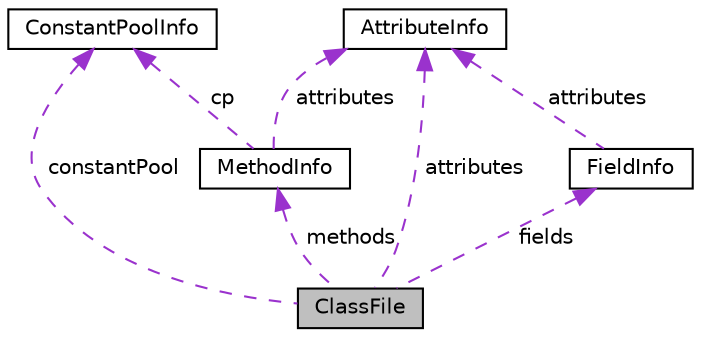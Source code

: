 digraph "ClassFile"
{
 // LATEX_PDF_SIZE
  edge [fontname="Helvetica",fontsize="10",labelfontname="Helvetica",labelfontsize="10"];
  node [fontname="Helvetica",fontsize="10",shape=record];
  Node1 [label="ClassFile",height=0.2,width=0.4,color="black", fillcolor="grey75", style="filled", fontcolor="black",tooltip="Strutura pra representar o .class."];
  Node2 -> Node1 [dir="back",color="darkorchid3",fontsize="10",style="dashed",label=" constantPool" ,fontname="Helvetica"];
  Node2 [label="ConstantPoolInfo",height=0.2,width=0.4,color="black", fillcolor="white", style="filled",URL="$struct_constant_pool_info.html",tooltip="Estrutura base de todos os constant Pool."];
  Node3 -> Node1 [dir="back",color="darkorchid3",fontsize="10",style="dashed",label=" attributes" ,fontname="Helvetica"];
  Node3 [label="AttributeInfo",height=0.2,width=0.4,color="black", fillcolor="white", style="filled",URL="$struct_attribute_info.html",tooltip=" "];
  Node4 -> Node1 [dir="back",color="darkorchid3",fontsize="10",style="dashed",label=" fields" ,fontname="Helvetica"];
  Node4 [label="FieldInfo",height=0.2,width=0.4,color="black", fillcolor="white", style="filled",URL="$struct_field_info.html",tooltip="Estrutura que armazena os dados de um campo."];
  Node3 -> Node4 [dir="back",color="darkorchid3",fontsize="10",style="dashed",label=" attributes" ,fontname="Helvetica"];
  Node5 -> Node1 [dir="back",color="darkorchid3",fontsize="10",style="dashed",label=" methods" ,fontname="Helvetica"];
  Node5 [label="MethodInfo",height=0.2,width=0.4,color="black", fillcolor="white", style="filled",URL="$struct_method_info.html",tooltip="Estrutura que armazena os dados de um método."];
  Node2 -> Node5 [dir="back",color="darkorchid3",fontsize="10",style="dashed",label=" cp" ,fontname="Helvetica"];
  Node3 -> Node5 [dir="back",color="darkorchid3",fontsize="10",style="dashed",label=" attributes" ,fontname="Helvetica"];
}
